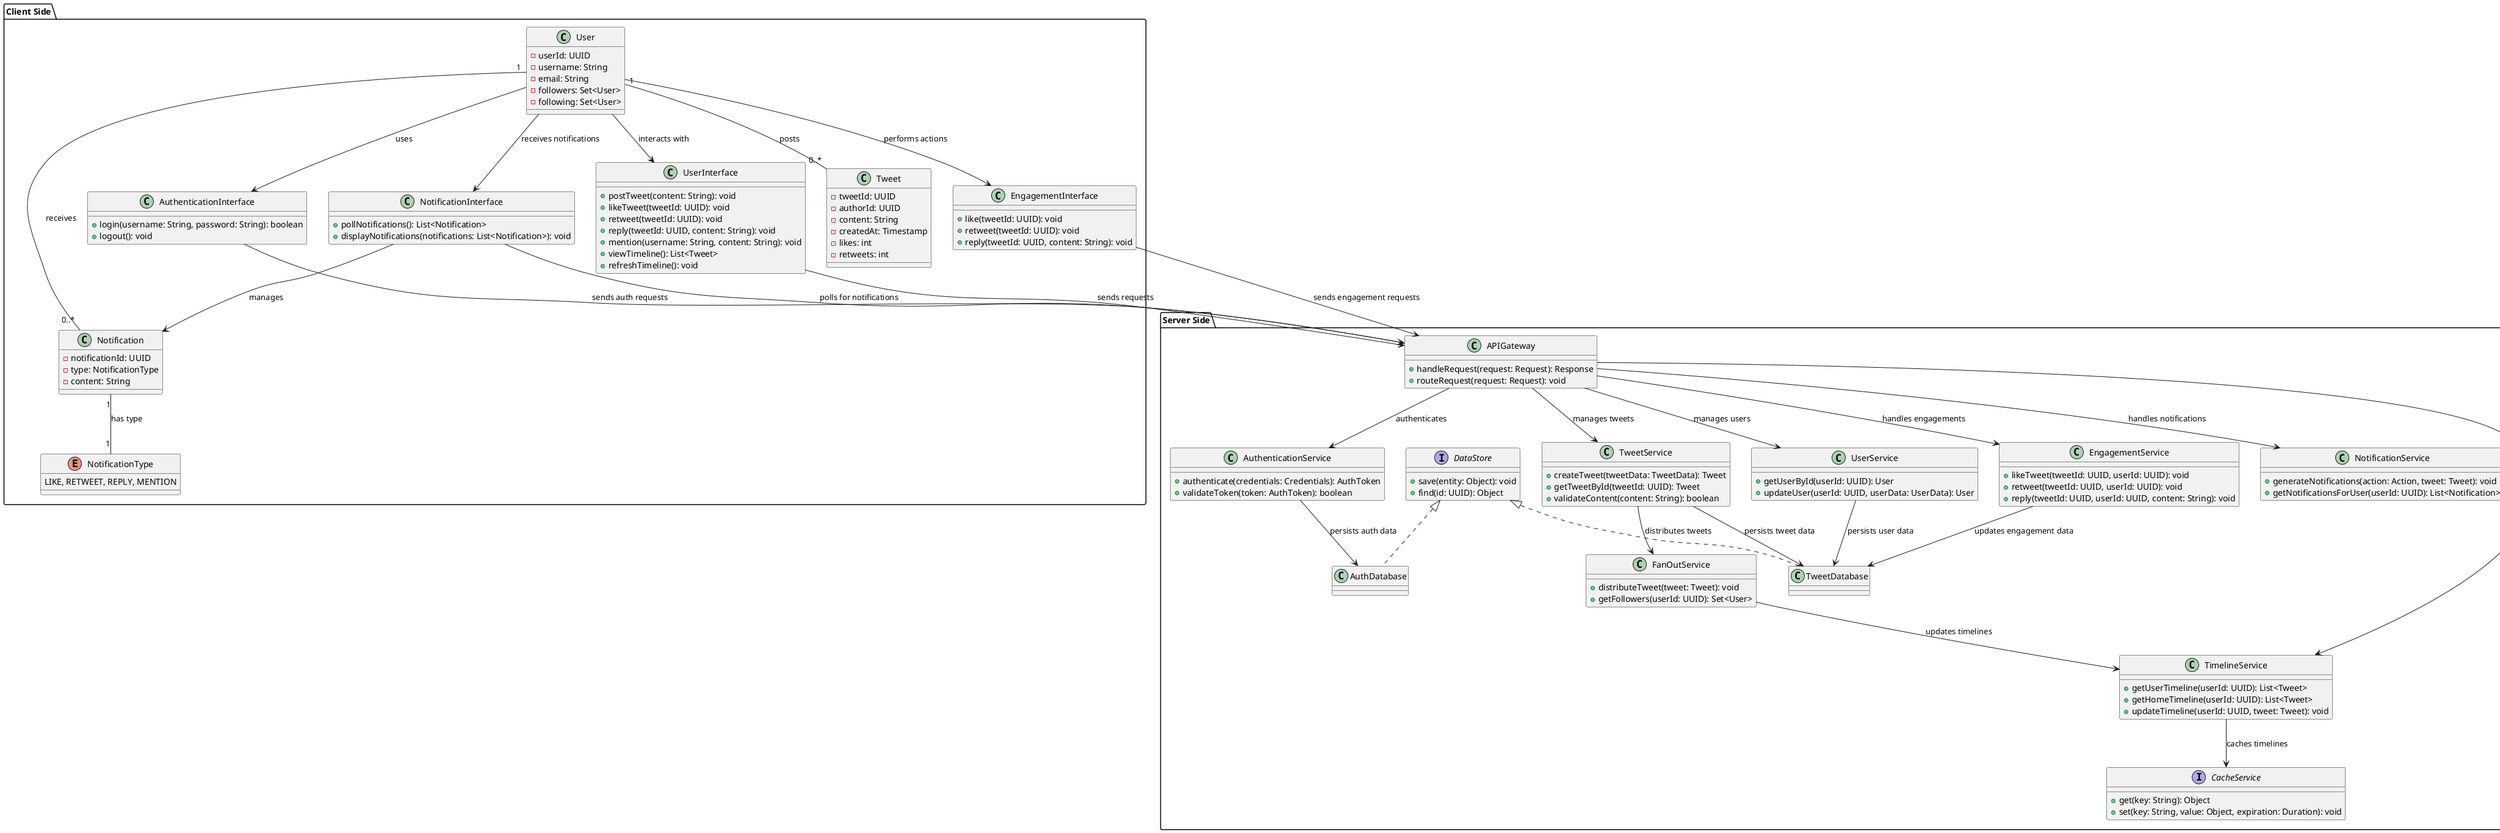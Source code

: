 @startuml
@startuml

package "Client Side" {
  class AuthenticationInterface {
    +login(username: String, password: String): boolean
    +logout(): void
  }

  class UserInterface {
    +postTweet(content: String): void
    +likeTweet(tweetId: UUID): void
    +retweet(tweetId: UUID): void
    +reply(tweetId: UUID, content: String): void
    +mention(username: String, content: String): void
    +viewTimeline(): List<Tweet>
    +refreshTimeline(): void
  }

  class EngagementInterface {
    +like(tweetId: UUID): void
    +retweet(tweetId: UUID): void
    +reply(tweetId: UUID, content: String): void
  }

  class NotificationInterface {
    +pollNotifications(): List<Notification>
    +displayNotifications(notifications: List<Notification>): void
  }

  class User {
    -userId: UUID
    -username: String
    -email: String
    -followers: Set<User>
    -following: Set<User>
  }

  class Tweet {
    -tweetId: UUID
    -authorId: UUID
    -content: String
    -createdAt: Timestamp
    -likes: int
    -retweets: int
  }

  class Notification {
    -notificationId: UUID
    -type: NotificationType
    -content: String
  }

  enum NotificationType {
    LIKE, RETWEET, REPLY, MENTION
  }
}

package "Server Side" {
  class APIGateway {
    +handleRequest(request: Request): Response
    +routeRequest(request: Request): void
  }

  class AuthenticationService {
    +authenticate(credentials: Credentials): AuthToken
    +validateToken(token: AuthToken): boolean
  }

  class UserService {
    +getUserById(userId: UUID): User
    +updateUser(userId: UUID, userData: UserData): User
  }

  class TweetService {
    +createTweet(tweetData: TweetData): Tweet
    +getTweetById(tweetId: UUID): Tweet
    +validateContent(content: String): boolean
  }

  class EngagementService {
    +likeTweet(tweetId: UUID, userId: UUID): void
    +retweet(tweetId: UUID, userId: UUID): void
    +reply(tweetId: UUID, userId: UUID, content: String): void
  }

  class FanOutService {
    +distributeTweet(tweet: Tweet): void
    +getFollowers(userId: UUID): Set<User>
  }

  class NotificationService {
    +generateNotifications(action: Action, tweet: Tweet): void
    +getNotificationsForUser(userId: UUID): List<Notification>
  }

  class TimelineService {
    +getUserTimeline(userId: UUID): List<Tweet>
    +getHomeTimeline(userId: UUID): List<Tweet>
    +updateTimeline(userId: UUID, tweet: Tweet): void
  }

  interface CacheService {
    +get(key: String): Object
    +set(key: String, value: Object, expiration: Duration): void
  }

  interface DataStore {
    +save(entity: Object): void
    +find(id: UUID): Object
  }

  class AuthDatabase {}

  class TweetDatabase {}
}

' Relationships remain the same as in the previous diagram

AuthenticationInterface --> APIGateway : sends auth requests
UserInterface --> APIGateway : sends requests
EngagementInterface --> APIGateway : sends engagement requests
NotificationInterface --> APIGateway : polls for notifications

APIGateway --> AuthenticationService : authenticates
APIGateway --> UserService : manages users
APIGateway --> TweetService : manages tweets
APIGateway --> EngagementService : handles engagements
APIGateway --> TimelineService : retrieves timelines
APIGateway --> NotificationService : handles notifications

User "1" -- "0..*" Tweet : posts
User "1" -- "0..*" Notification : receives
User --> AuthenticationInterface : uses
User --> UserInterface : interacts with
User --> EngagementInterface : performs actions
User --> NotificationInterface : receives notifications

NotificationInterface --> Notification : manages

TweetService --> FanOutService : distributes tweets
FanOutService --> TimelineService : updates timelines
TimelineService --> CacheService : caches timelines

AuthenticationService --> AuthDatabase : persists auth data
UserService --> TweetDatabase : persists user data
TweetService --> TweetDatabase : persists tweet data
EngagementService --> TweetDatabase : updates engagement data

DataStore <|.. AuthDatabase
DataStore <|.. TweetDatabase

Notification "1" -- "1" NotificationType : has type

@enduml

